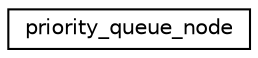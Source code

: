 digraph "Graphical Class Hierarchy"
{
 // LATEX_PDF_SIZE
  edge [fontname="Helvetica",fontsize="10",labelfontname="Helvetica",labelfontsize="10"];
  node [fontname="Helvetica",fontsize="10",shape=record];
  rankdir="LR";
  Node0 [label="priority_queue_node",height=0.2,width=0.4,color="black", fillcolor="white", style="filled",URL="$structpriority__queue__node.html",tooltip="data type for priority queue nodes"];
}
